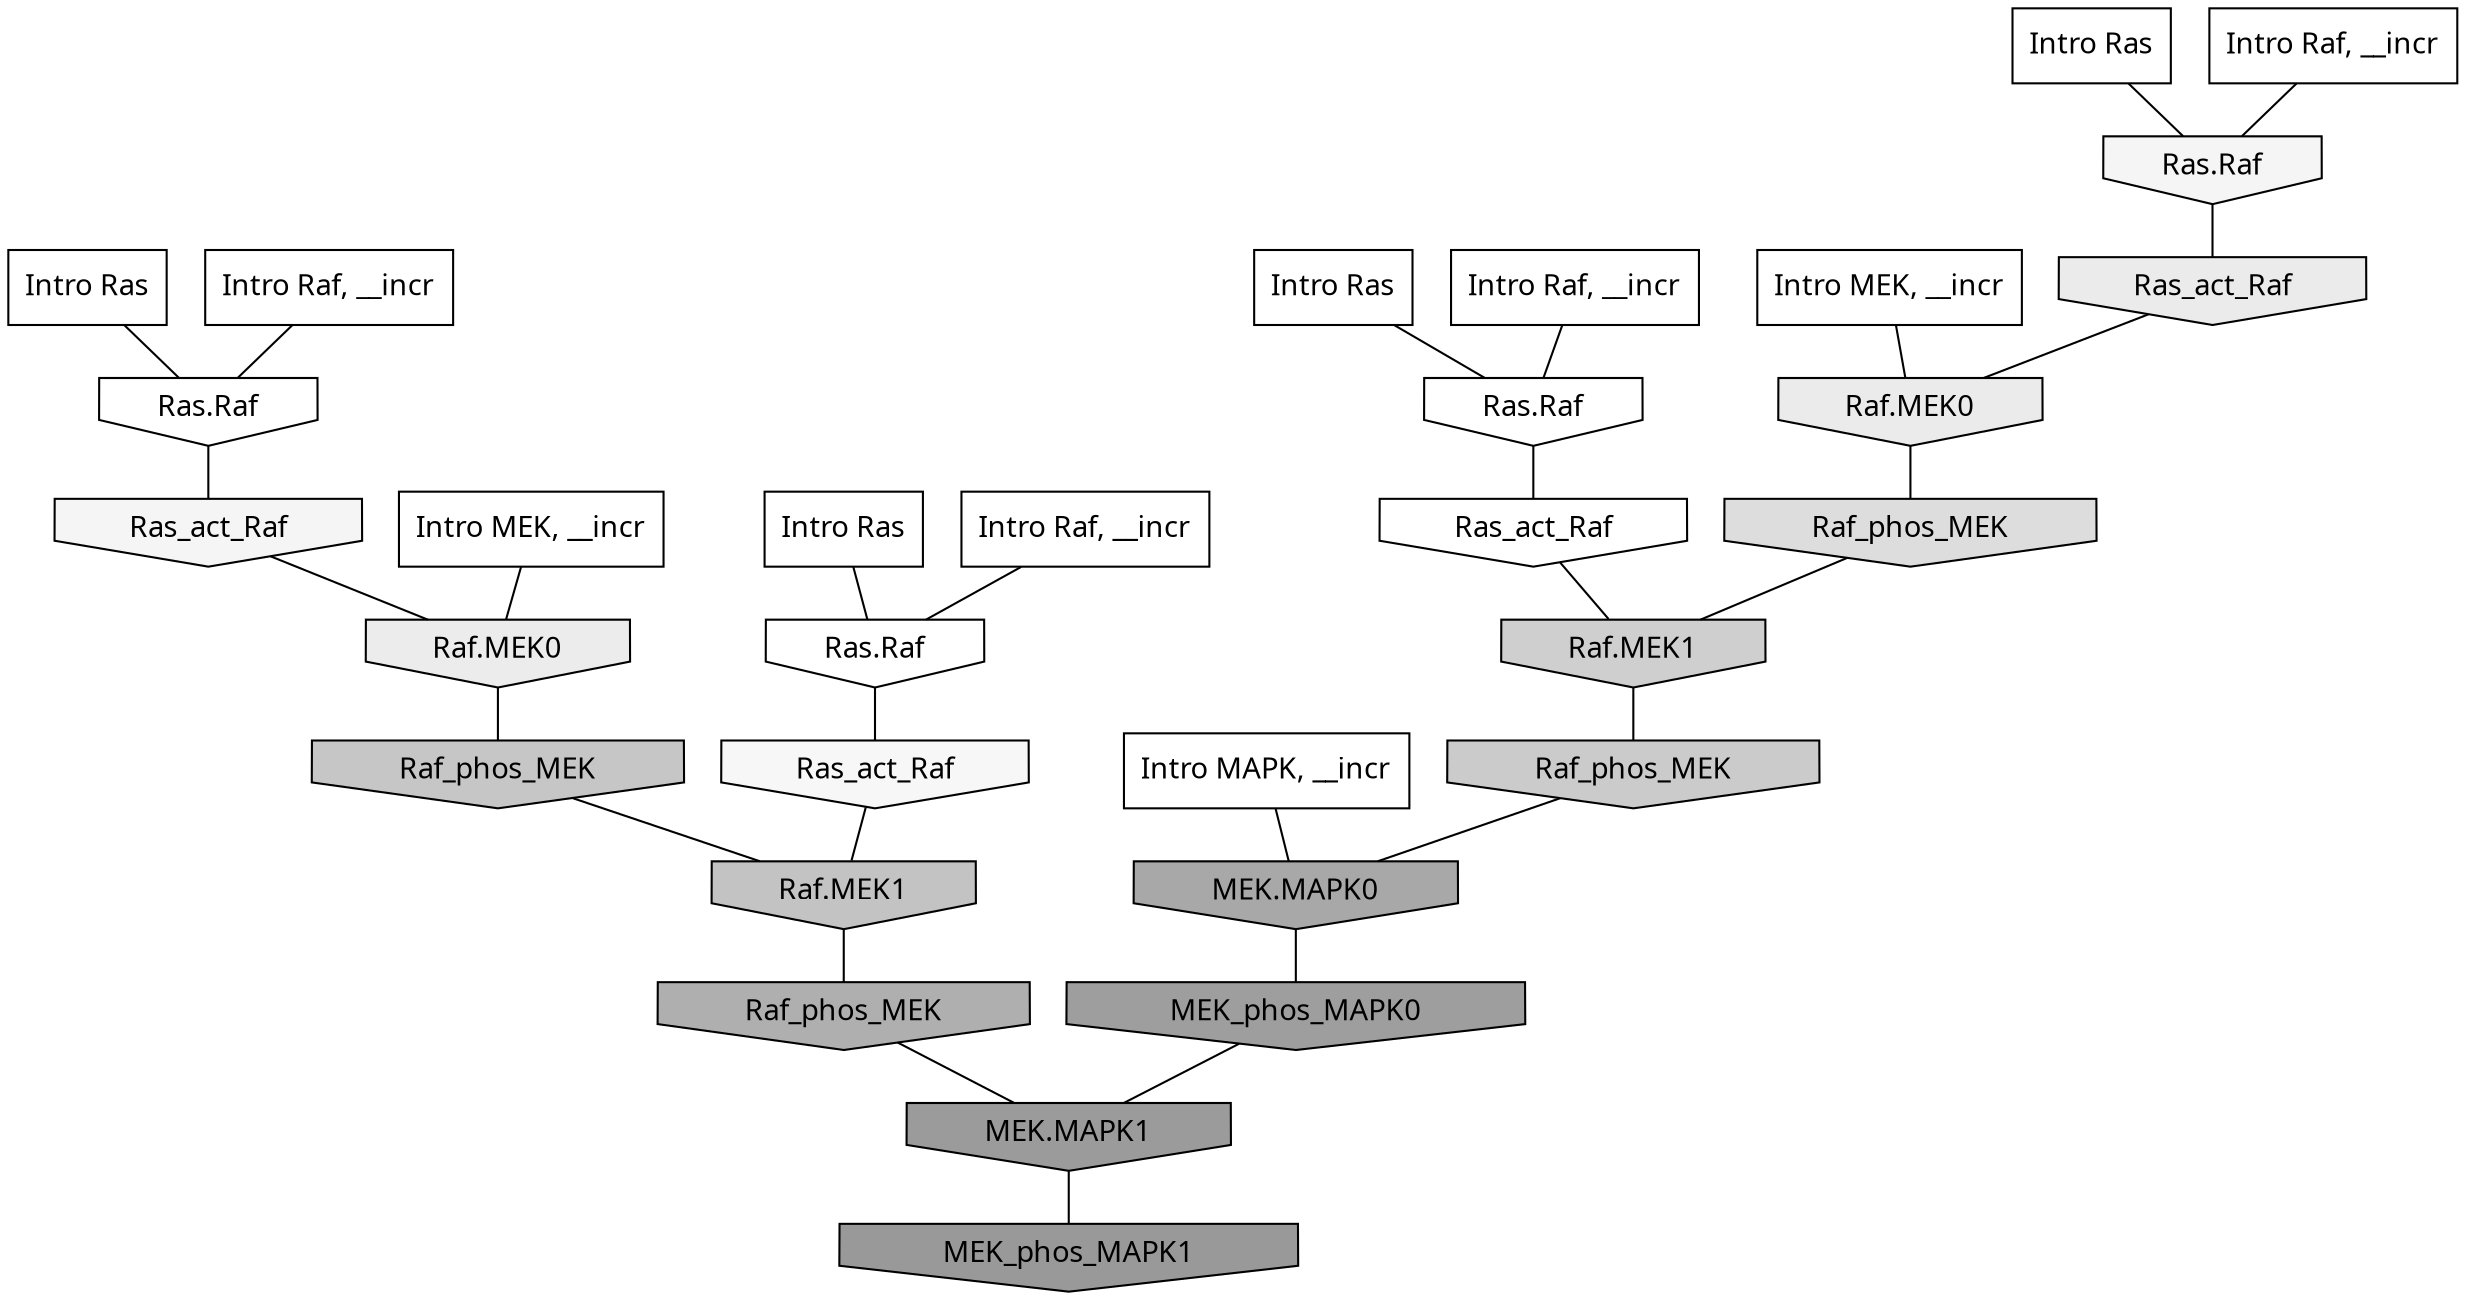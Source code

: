 digraph G{
  rankdir="TB";
  ranksep=0.30;
  node [fontname="CMU Serif"];
  edge [fontname="CMU Serif"];
  
  0 [label="Intro Ras", shape=rectangle, style=filled, fillcolor="0.000 0.000 1.000"]
  
  28 [label="Intro Ras", shape=rectangle, style=filled, fillcolor="0.000 0.000 1.000"]
  
  41 [label="Intro Ras", shape=rectangle, style=filled, fillcolor="0.000 0.000 1.000"]
  
  64 [label="Intro Ras", shape=rectangle, style=filled, fillcolor="0.000 0.000 1.000"]
  
  235 [label="Intro Raf, __incr", shape=rectangle, style=filled, fillcolor="0.000 0.000 1.000"]
  
  469 [label="Intro Raf, __incr", shape=rectangle, style=filled, fillcolor="0.000 0.000 1.000"]
  
  838 [label="Intro Raf, __incr", shape=rectangle, style=filled, fillcolor="0.000 0.000 1.000"]
  
  1018 [label="Intro Raf, __incr", shape=rectangle, style=filled, fillcolor="0.000 0.000 1.000"]
  
  1526 [label="Intro MEK, __incr", shape=rectangle, style=filled, fillcolor="0.000 0.000 1.000"]
  
  1598 [label="Intro MEK, __incr", shape=rectangle, style=filled, fillcolor="0.000 0.000 1.000"]
  
  2667 [label="Intro MAPK, __incr", shape=rectangle, style=filled, fillcolor="0.000 0.000 1.000"]
  
  3259 [label="Ras.Raf", shape=invhouse, style=filled, fillcolor="0.000 0.000 1.000"]
  
  3294 [label="Ras.Raf", shape=invhouse, style=filled, fillcolor="0.000 0.000 1.000"]
  
  3299 [label="Ras_act_Raf", shape=invhouse, style=filled, fillcolor="0.000 0.000 1.000"]
  
  3319 [label="Ras.Raf", shape=invhouse, style=filled, fillcolor="0.000 0.000 0.998"]
  
  3508 [label="Ras_act_Raf", shape=invhouse, style=filled, fillcolor="0.000 0.000 0.965"]
  
  3556 [label="Ras_act_Raf", shape=invhouse, style=filled, fillcolor="0.000 0.000 0.960"]
  
  3571 [label="Ras.Raf", shape=invhouse, style=filled, fillcolor="0.000 0.000 0.958"]
  
  3932 [label="Raf.MEK0", shape=invhouse, style=filled, fillcolor="0.000 0.000 0.925"]
  
  4028 [label="Ras_act_Raf", shape=invhouse, style=filled, fillcolor="0.000 0.000 0.920"]
  
  4030 [label="Raf.MEK0", shape=invhouse, style=filled, fillcolor="0.000 0.000 0.920"]
  
  4802 [label="Raf_phos_MEK", shape=invhouse, style=filled, fillcolor="0.000 0.000 0.865"]
  
  5622 [label="Raf.MEK1", shape=invhouse, style=filled, fillcolor="0.000 0.000 0.812"]
  
  5961 [label="Raf_phos_MEK", shape=invhouse, style=filled, fillcolor="0.000 0.000 0.795"]
  
  6333 [label="Raf_phos_MEK", shape=invhouse, style=filled, fillcolor="0.000 0.000 0.775"]
  
  6598 [label="Raf.MEK1", shape=invhouse, style=filled, fillcolor="0.000 0.000 0.764"]
  
  8953 [label="Raf_phos_MEK", shape=invhouse, style=filled, fillcolor="0.000 0.000 0.684"]
  
  9971 [label="MEK.MAPK0", shape=invhouse, style=filled, fillcolor="0.000 0.000 0.660"]
  
  11805 [label="MEK_phos_MAPK0", shape=invhouse, style=filled, fillcolor="0.000 0.000 0.621"]
  
  12619 [label="MEK.MAPK1", shape=invhouse, style=filled, fillcolor="0.000 0.000 0.607"]
  
  12996 [label="MEK_phos_MAPK1", shape=invhouse, style=filled, fillcolor="0.000 0.000 0.600"]
  
  
  12619 -> 12996 [dir=none, color="0.000 0.000 0.000"] 
  11805 -> 12619 [dir=none, color="0.000 0.000 0.000"] 
  9971 -> 11805 [dir=none, color="0.000 0.000 0.000"] 
  8953 -> 12619 [dir=none, color="0.000 0.000 0.000"] 
  6598 -> 8953 [dir=none, color="0.000 0.000 0.000"] 
  6333 -> 6598 [dir=none, color="0.000 0.000 0.000"] 
  5961 -> 9971 [dir=none, color="0.000 0.000 0.000"] 
  5622 -> 5961 [dir=none, color="0.000 0.000 0.000"] 
  4802 -> 5622 [dir=none, color="0.000 0.000 0.000"] 
  4030 -> 4802 [dir=none, color="0.000 0.000 0.000"] 
  4028 -> 4030 [dir=none, color="0.000 0.000 0.000"] 
  3932 -> 6333 [dir=none, color="0.000 0.000 0.000"] 
  3571 -> 4028 [dir=none, color="0.000 0.000 0.000"] 
  3556 -> 3932 [dir=none, color="0.000 0.000 0.000"] 
  3508 -> 6598 [dir=none, color="0.000 0.000 0.000"] 
  3319 -> 3556 [dir=none, color="0.000 0.000 0.000"] 
  3299 -> 5622 [dir=none, color="0.000 0.000 0.000"] 
  3294 -> 3508 [dir=none, color="0.000 0.000 0.000"] 
  3259 -> 3299 [dir=none, color="0.000 0.000 0.000"] 
  2667 -> 9971 [dir=none, color="0.000 0.000 0.000"] 
  1598 -> 4030 [dir=none, color="0.000 0.000 0.000"] 
  1526 -> 3932 [dir=none, color="0.000 0.000 0.000"] 
  1018 -> 3259 [dir=none, color="0.000 0.000 0.000"] 
  838 -> 3571 [dir=none, color="0.000 0.000 0.000"] 
  469 -> 3294 [dir=none, color="0.000 0.000 0.000"] 
  235 -> 3319 [dir=none, color="0.000 0.000 0.000"] 
  64 -> 3571 [dir=none, color="0.000 0.000 0.000"] 
  41 -> 3259 [dir=none, color="0.000 0.000 0.000"] 
  28 -> 3294 [dir=none, color="0.000 0.000 0.000"] 
  0 -> 3319 [dir=none, color="0.000 0.000 0.000"] 
  
  }
